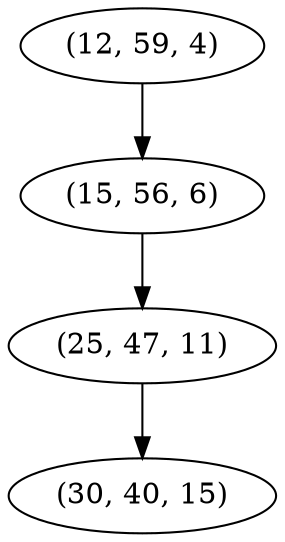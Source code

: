 digraph tree {
    "(12, 59, 4)";
    "(15, 56, 6)";
    "(25, 47, 11)";
    "(30, 40, 15)";
    "(12, 59, 4)" -> "(15, 56, 6)";
    "(15, 56, 6)" -> "(25, 47, 11)";
    "(25, 47, 11)" -> "(30, 40, 15)";
}
